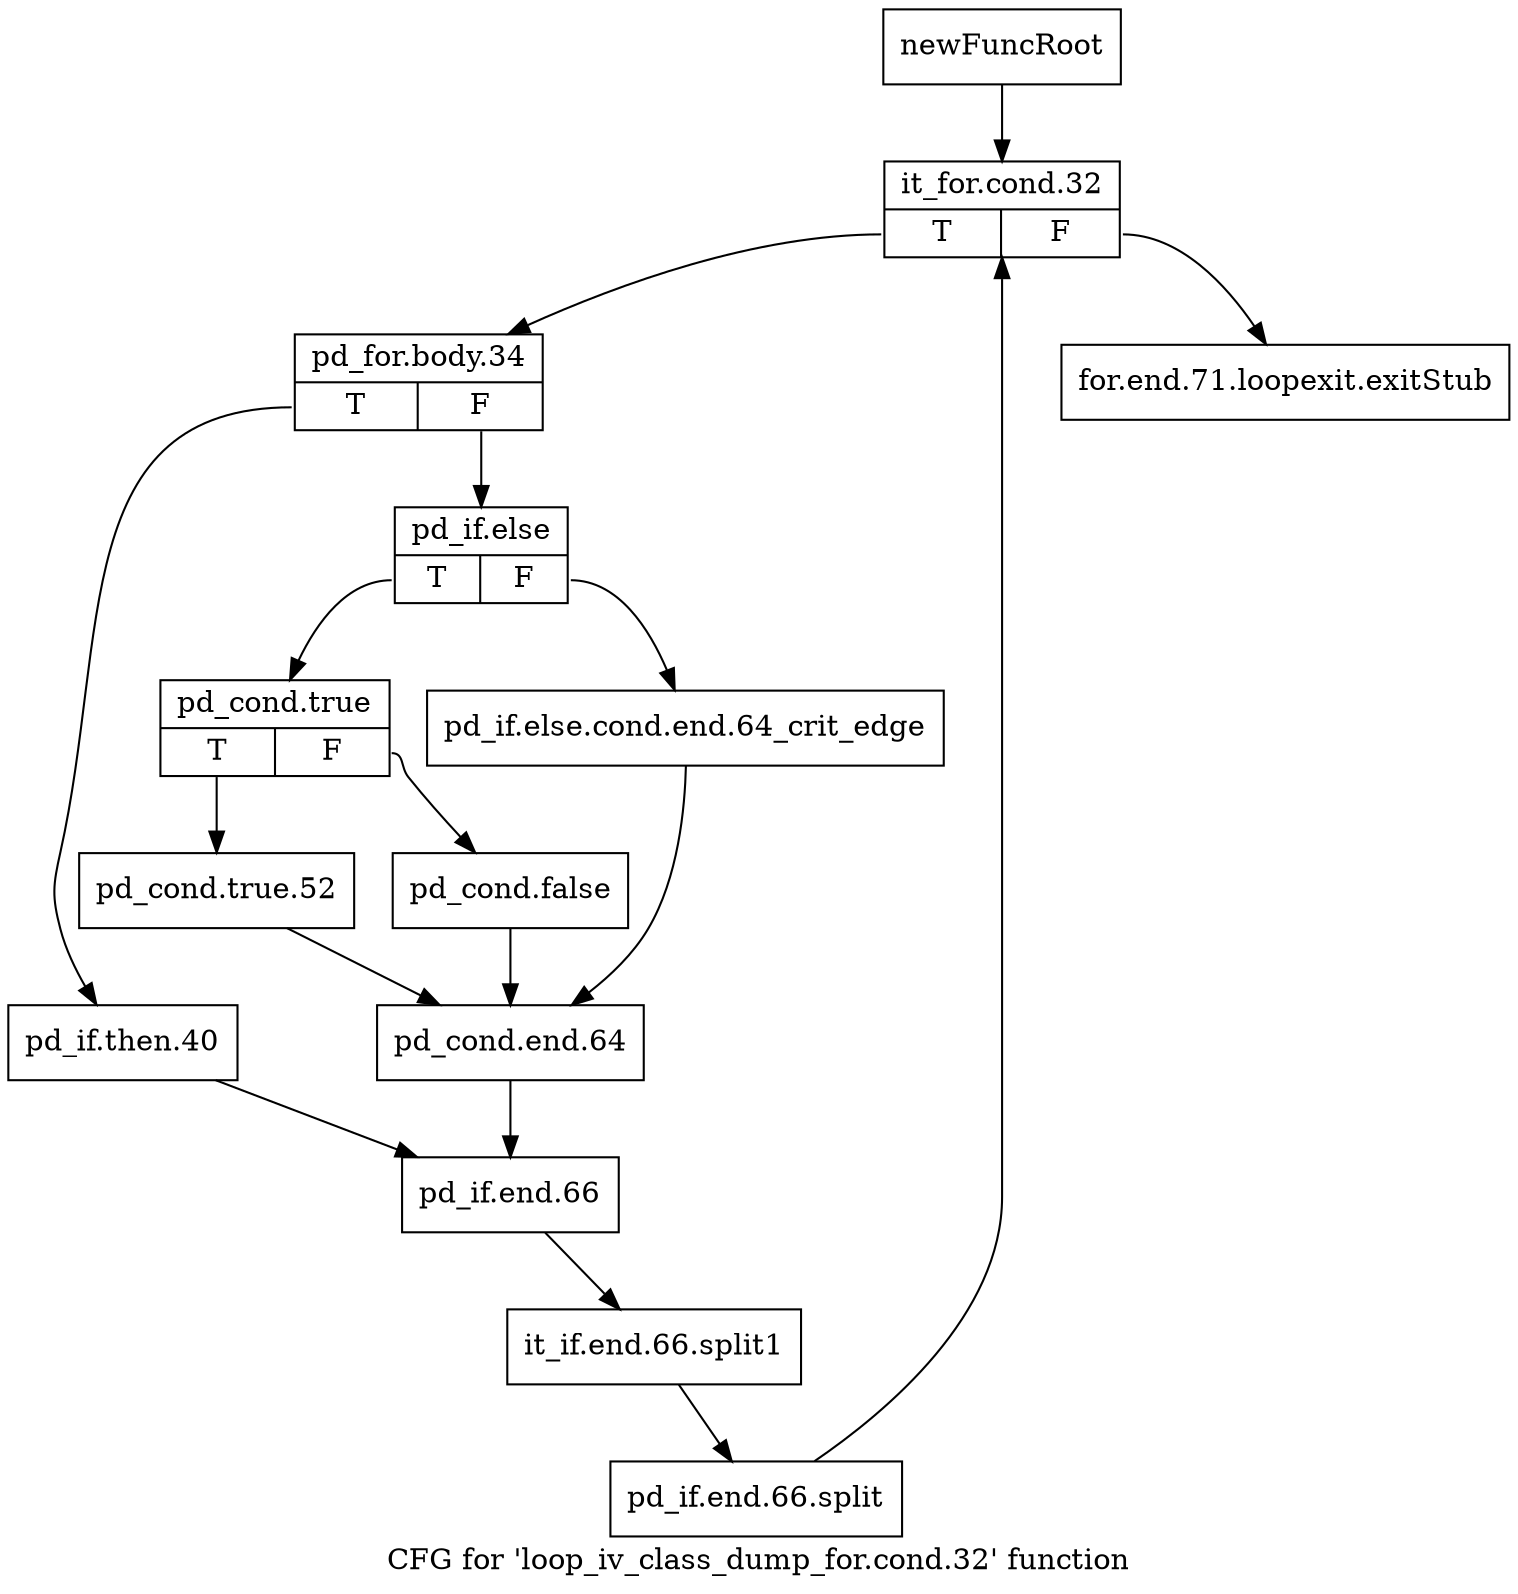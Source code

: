 digraph "CFG for 'loop_iv_class_dump_for.cond.32' function" {
	label="CFG for 'loop_iv_class_dump_for.cond.32' function";

	Node0xb540c30 [shape=record,label="{newFuncRoot}"];
	Node0xb540c30 -> Node0xb540cd0;
	Node0xb540c80 [shape=record,label="{for.end.71.loopexit.exitStub}"];
	Node0xb540cd0 [shape=record,label="{it_for.cond.32|{<s0>T|<s1>F}}"];
	Node0xb540cd0:s0 -> Node0xb540d20;
	Node0xb540cd0:s1 -> Node0xb540c80;
	Node0xb540d20 [shape=record,label="{pd_for.body.34|{<s0>T|<s1>F}}"];
	Node0xb540d20:s0 -> Node0xb540f50;
	Node0xb540d20:s1 -> Node0xb540d70;
	Node0xb540d70 [shape=record,label="{pd_if.else|{<s0>T|<s1>F}}"];
	Node0xb540d70:s0 -> Node0xb540e10;
	Node0xb540d70:s1 -> Node0xb540dc0;
	Node0xb540dc0 [shape=record,label="{pd_if.else.cond.end.64_crit_edge}"];
	Node0xb540dc0 -> Node0xb540f00;
	Node0xb540e10 [shape=record,label="{pd_cond.true|{<s0>T|<s1>F}}"];
	Node0xb540e10:s0 -> Node0xb540eb0;
	Node0xb540e10:s1 -> Node0xb540e60;
	Node0xb540e60 [shape=record,label="{pd_cond.false}"];
	Node0xb540e60 -> Node0xb540f00;
	Node0xb540eb0 [shape=record,label="{pd_cond.true.52}"];
	Node0xb540eb0 -> Node0xb540f00;
	Node0xb540f00 [shape=record,label="{pd_cond.end.64}"];
	Node0xb540f00 -> Node0xb540fa0;
	Node0xb540f50 [shape=record,label="{pd_if.then.40}"];
	Node0xb540f50 -> Node0xb540fa0;
	Node0xb540fa0 [shape=record,label="{pd_if.end.66}"];
	Node0xb540fa0 -> Node0xf786f60;
	Node0xf786f60 [shape=record,label="{it_if.end.66.split1}"];
	Node0xf786f60 -> Node0xf82bf20;
	Node0xf82bf20 [shape=record,label="{pd_if.end.66.split}"];
	Node0xf82bf20 -> Node0xb540cd0;
}
